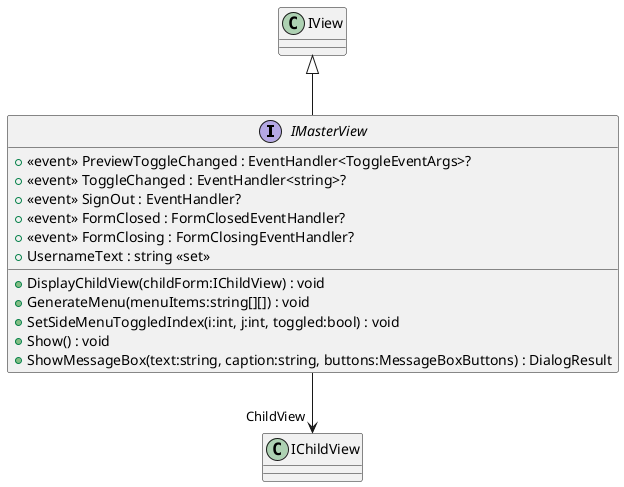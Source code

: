 @startuml
interface IMasterView {
    +  <<event>> PreviewToggleChanged : EventHandler<ToggleEventArgs>? 
    +  <<event>> ToggleChanged : EventHandler<string>? 
    +  <<event>> SignOut : EventHandler? 
    +  <<event>> FormClosed : FormClosedEventHandler? 
    +  <<event>> FormClosing : FormClosingEventHandler? 
    + UsernameText : string <<set>>
    + DisplayChildView(childForm:IChildView) : void
    + GenerateMenu(menuItems:string[][]) : void
    + SetSideMenuToggledIndex(i:int, j:int, toggled:bool) : void
    + Show() : void
    + ShowMessageBox(text:string, caption:string, buttons:MessageBoxButtons) : DialogResult
}
IView <|-- IMasterView
IMasterView --> "ChildView" IChildView
@enduml

